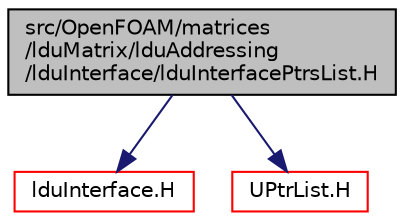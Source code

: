 digraph "src/OpenFOAM/matrices/lduMatrix/lduAddressing/lduInterface/lduInterfacePtrsList.H"
{
  bgcolor="transparent";
  edge [fontname="Helvetica",fontsize="10",labelfontname="Helvetica",labelfontsize="10"];
  node [fontname="Helvetica",fontsize="10",shape=record];
  Node0 [label="src/OpenFOAM/matrices\l/lduMatrix/lduAddressing\l/lduInterface/lduInterfacePtrsList.H",height=0.2,width=0.4,color="black", fillcolor="grey75", style="filled", fontcolor="black"];
  Node0 -> Node1 [color="midnightblue",fontsize="10",style="solid",fontname="Helvetica"];
  Node1 [label="lduInterface.H",height=0.2,width=0.4,color="red",URL="$a11267.html"];
  Node0 -> Node98 [color="midnightblue",fontsize="10",style="solid",fontname="Helvetica"];
  Node98 [label="UPtrList.H",height=0.2,width=0.4,color="red",URL="$a09473.html"];
}
